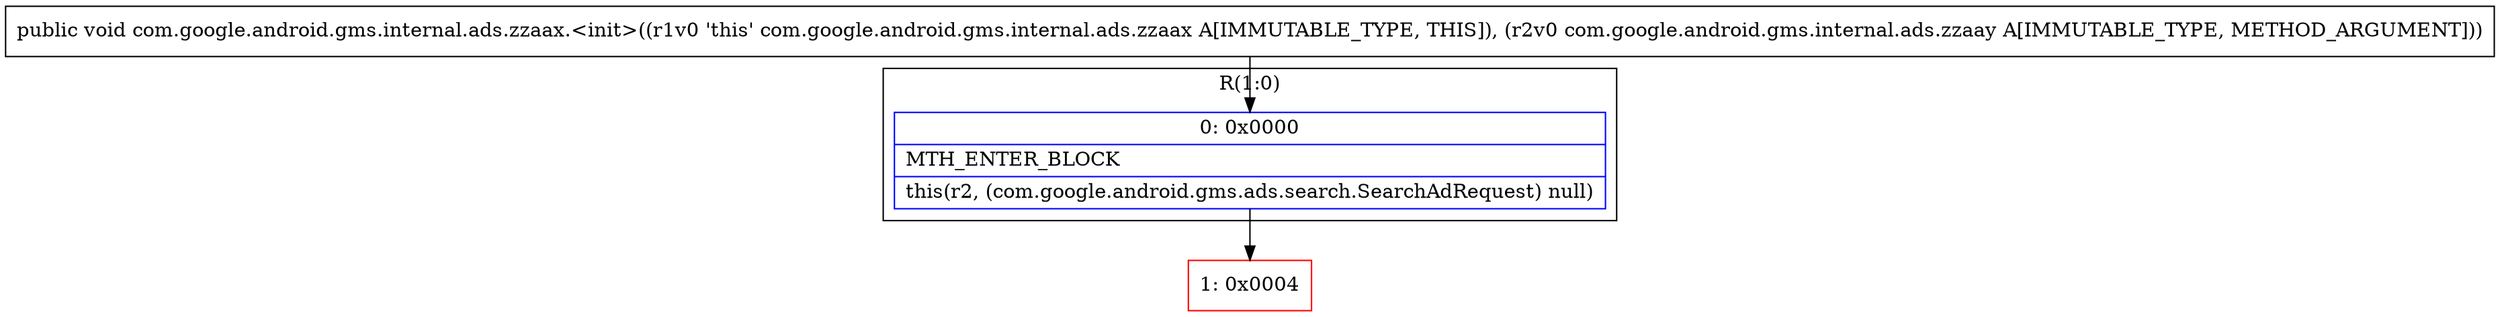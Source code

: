 digraph "CFG forcom.google.android.gms.internal.ads.zzaax.\<init\>(Lcom\/google\/android\/gms\/internal\/ads\/zzaay;)V" {
subgraph cluster_Region_901223498 {
label = "R(1:0)";
node [shape=record,color=blue];
Node_0 [shape=record,label="{0\:\ 0x0000|MTH_ENTER_BLOCK\l|this(r2, (com.google.android.gms.ads.search.SearchAdRequest) null)\l}"];
}
Node_1 [shape=record,color=red,label="{1\:\ 0x0004}"];
MethodNode[shape=record,label="{public void com.google.android.gms.internal.ads.zzaax.\<init\>((r1v0 'this' com.google.android.gms.internal.ads.zzaax A[IMMUTABLE_TYPE, THIS]), (r2v0 com.google.android.gms.internal.ads.zzaay A[IMMUTABLE_TYPE, METHOD_ARGUMENT])) }"];
MethodNode -> Node_0;
Node_0 -> Node_1;
}

